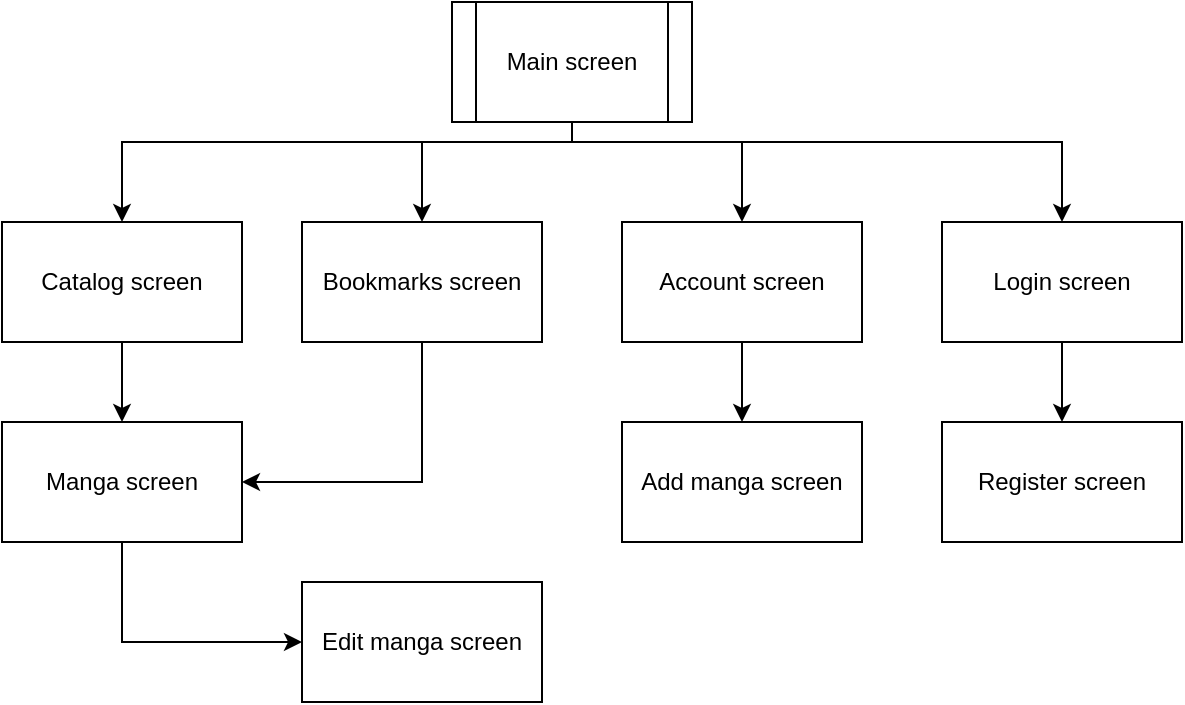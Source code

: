 <mxfile version="25.0.2">
  <diagram name="Page-1" id="GCQy2fRP_HJTVTqJ47Fs">
    <mxGraphModel dx="1050" dy="621" grid="1" gridSize="10" guides="1" tooltips="1" connect="1" arrows="1" fold="1" page="1" pageScale="1" pageWidth="850" pageHeight="1100" math="0" shadow="0">
      <root>
        <mxCell id="0" />
        <mxCell id="1" parent="0" />
        <mxCell id="WYQ9tyC69qvPLEibh6C4-11" style="edgeStyle=orthogonalEdgeStyle;rounded=0;orthogonalLoop=1;jettySize=auto;html=1;" edge="1" parent="1" source="WYQ9tyC69qvPLEibh6C4-1" target="WYQ9tyC69qvPLEibh6C4-2">
          <mxGeometry relative="1" as="geometry">
            <Array as="points">
              <mxPoint x="425" y="200" />
              <mxPoint x="200" y="200" />
            </Array>
          </mxGeometry>
        </mxCell>
        <mxCell id="WYQ9tyC69qvPLEibh6C4-12" style="edgeStyle=orthogonalEdgeStyle;rounded=0;orthogonalLoop=1;jettySize=auto;html=1;" edge="1" parent="1" source="WYQ9tyC69qvPLEibh6C4-1" target="WYQ9tyC69qvPLEibh6C4-3">
          <mxGeometry relative="1" as="geometry">
            <Array as="points">
              <mxPoint x="425" y="200" />
              <mxPoint x="350" y="200" />
            </Array>
          </mxGeometry>
        </mxCell>
        <mxCell id="WYQ9tyC69qvPLEibh6C4-13" style="edgeStyle=orthogonalEdgeStyle;rounded=0;orthogonalLoop=1;jettySize=auto;html=1;" edge="1" parent="1" source="WYQ9tyC69qvPLEibh6C4-1" target="WYQ9tyC69qvPLEibh6C4-4">
          <mxGeometry relative="1" as="geometry">
            <Array as="points">
              <mxPoint x="425" y="200" />
              <mxPoint x="510" y="200" />
            </Array>
          </mxGeometry>
        </mxCell>
        <mxCell id="WYQ9tyC69qvPLEibh6C4-14" style="edgeStyle=orthogonalEdgeStyle;rounded=0;orthogonalLoop=1;jettySize=auto;html=1;" edge="1" parent="1" source="WYQ9tyC69qvPLEibh6C4-1" target="WYQ9tyC69qvPLEibh6C4-5">
          <mxGeometry relative="1" as="geometry">
            <Array as="points">
              <mxPoint x="425" y="200" />
              <mxPoint x="670" y="200" />
            </Array>
          </mxGeometry>
        </mxCell>
        <mxCell id="WYQ9tyC69qvPLEibh6C4-1" value="Main screen" style="shape=process;whiteSpace=wrap;html=1;backgroundOutline=1;" vertex="1" parent="1">
          <mxGeometry x="365" y="130" width="120" height="60" as="geometry" />
        </mxCell>
        <mxCell id="WYQ9tyC69qvPLEibh6C4-9" value="" style="edgeStyle=orthogonalEdgeStyle;rounded=0;orthogonalLoop=1;jettySize=auto;html=1;" edge="1" parent="1" source="WYQ9tyC69qvPLEibh6C4-2" target="WYQ9tyC69qvPLEibh6C4-7">
          <mxGeometry relative="1" as="geometry" />
        </mxCell>
        <mxCell id="WYQ9tyC69qvPLEibh6C4-2" value="Catalog screen" style="rounded=0;whiteSpace=wrap;html=1;" vertex="1" parent="1">
          <mxGeometry x="140" y="240" width="120" height="60" as="geometry" />
        </mxCell>
        <mxCell id="WYQ9tyC69qvPLEibh6C4-10" style="edgeStyle=orthogonalEdgeStyle;rounded=0;orthogonalLoop=1;jettySize=auto;html=1;entryX=1;entryY=0.5;entryDx=0;entryDy=0;" edge="1" parent="1" source="WYQ9tyC69qvPLEibh6C4-3" target="WYQ9tyC69qvPLEibh6C4-7">
          <mxGeometry relative="1" as="geometry">
            <Array as="points">
              <mxPoint x="350" y="370" />
            </Array>
          </mxGeometry>
        </mxCell>
        <mxCell id="WYQ9tyC69qvPLEibh6C4-3" value="Bookmarks screen" style="rounded=0;whiteSpace=wrap;html=1;" vertex="1" parent="1">
          <mxGeometry x="290" y="240" width="120" height="60" as="geometry" />
        </mxCell>
        <mxCell id="WYQ9tyC69qvPLEibh6C4-18" style="edgeStyle=orthogonalEdgeStyle;rounded=0;orthogonalLoop=1;jettySize=auto;html=1;entryX=0.5;entryY=0;entryDx=0;entryDy=0;" edge="1" parent="1" source="WYQ9tyC69qvPLEibh6C4-4" target="WYQ9tyC69qvPLEibh6C4-17">
          <mxGeometry relative="1" as="geometry" />
        </mxCell>
        <mxCell id="WYQ9tyC69qvPLEibh6C4-4" value="Account screen" style="rounded=0;whiteSpace=wrap;html=1;" vertex="1" parent="1">
          <mxGeometry x="450" y="240" width="120" height="60" as="geometry" />
        </mxCell>
        <mxCell id="WYQ9tyC69qvPLEibh6C4-8" value="" style="edgeStyle=orthogonalEdgeStyle;rounded=0;orthogonalLoop=1;jettySize=auto;html=1;" edge="1" parent="1" source="WYQ9tyC69qvPLEibh6C4-5" target="WYQ9tyC69qvPLEibh6C4-6">
          <mxGeometry relative="1" as="geometry" />
        </mxCell>
        <mxCell id="WYQ9tyC69qvPLEibh6C4-5" value="Login screen" style="rounded=0;whiteSpace=wrap;html=1;" vertex="1" parent="1">
          <mxGeometry x="610" y="240" width="120" height="60" as="geometry" />
        </mxCell>
        <mxCell id="WYQ9tyC69qvPLEibh6C4-6" value="Register screen" style="rounded=0;whiteSpace=wrap;html=1;" vertex="1" parent="1">
          <mxGeometry x="610" y="340" width="120" height="60" as="geometry" />
        </mxCell>
        <mxCell id="WYQ9tyC69qvPLEibh6C4-16" style="edgeStyle=orthogonalEdgeStyle;rounded=0;orthogonalLoop=1;jettySize=auto;html=1;entryX=0;entryY=0.5;entryDx=0;entryDy=0;" edge="1" parent="1" source="WYQ9tyC69qvPLEibh6C4-7" target="WYQ9tyC69qvPLEibh6C4-15">
          <mxGeometry relative="1" as="geometry">
            <Array as="points">
              <mxPoint x="200" y="450" />
            </Array>
          </mxGeometry>
        </mxCell>
        <mxCell id="WYQ9tyC69qvPLEibh6C4-7" value="Manga screen" style="rounded=0;whiteSpace=wrap;html=1;" vertex="1" parent="1">
          <mxGeometry x="140" y="340" width="120" height="60" as="geometry" />
        </mxCell>
        <mxCell id="WYQ9tyC69qvPLEibh6C4-15" value="Edit manga screen" style="rounded=0;whiteSpace=wrap;html=1;" vertex="1" parent="1">
          <mxGeometry x="290" y="420" width="120" height="60" as="geometry" />
        </mxCell>
        <mxCell id="WYQ9tyC69qvPLEibh6C4-17" value="Add manga screen" style="rounded=0;whiteSpace=wrap;html=1;" vertex="1" parent="1">
          <mxGeometry x="450" y="340" width="120" height="60" as="geometry" />
        </mxCell>
      </root>
    </mxGraphModel>
  </diagram>
</mxfile>
